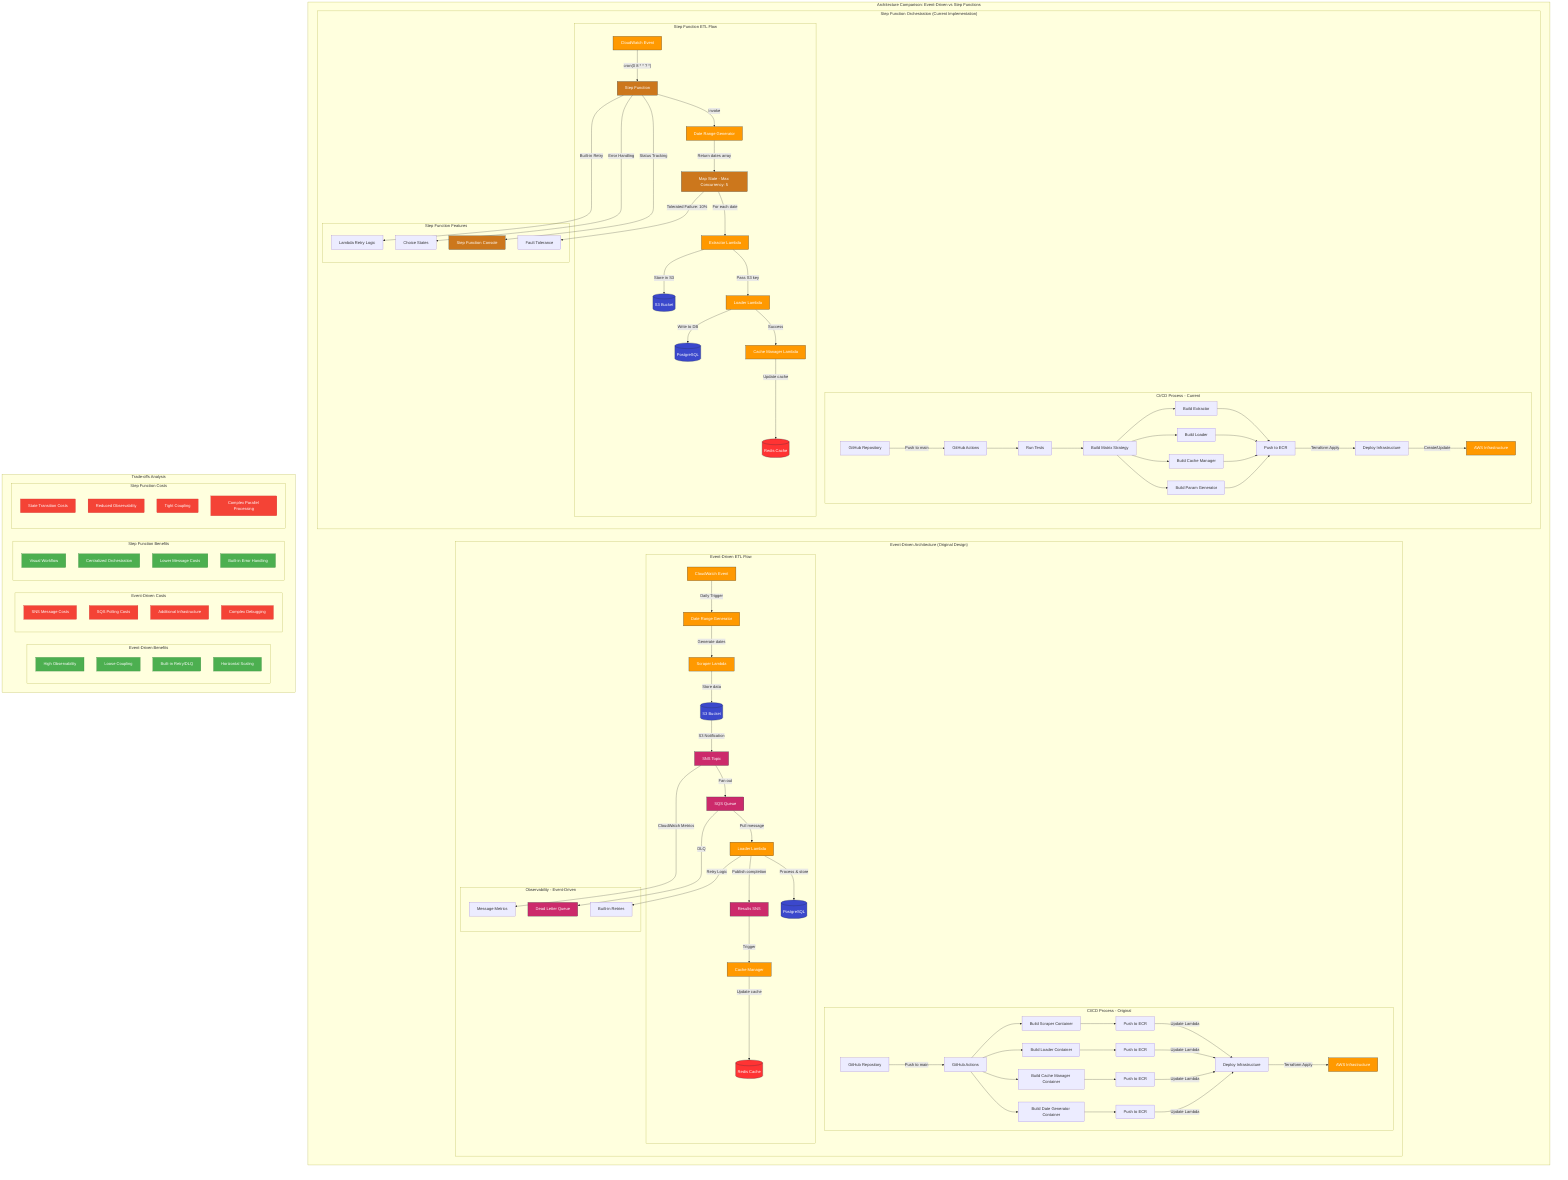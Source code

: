 flowchart TD
    subgraph "Architecture Comparison: Event-Driven vs Step Functions"

        subgraph left ["Event-Driven Architecture (Original Design)"]
            direction TB

            subgraph "CI/CD Process - Original"
                gh1[GitHub Repository] --> |Push to main| actions1[GitHub Actions]
                actions1 --> build_scraper1[Build Scraper Container]
                actions1 --> build_loader1[Build Loader Container]
                actions1 --> build_cache1[Build Cache Manager Container]
                actions1 --> build_date1[Build Date Generator Container]

                build_scraper1 --> push_ecr11[Push to ECR]
                build_loader1 --> push_ecr21[Push to ECR]
                build_cache1 --> push_ecr31[Push to ECR]
                build_date1 --> push_ecr41[Push to ECR]

                push_ecr11 --> |Update Lambda| deploy1[Deploy Infrastructure]
                push_ecr21 --> |Update Lambda| deploy1
                push_ecr31 --> |Update Lambda| deploy1
                push_ecr41 --> |Update Lambda| deploy1

                deploy1 --> |Terraform Apply| infra1[AWS Infrastructure]
            end

            subgraph "Event-Driven ETL Flow"
                cw1[CloudWatch Event] --> |Daily Trigger| date_gen1[Date Range Generator]
                date_gen1 --> |Generate dates| scraper1[Scraper Lambda]
                scraper1 --> |Store data| s31[(S3 Bucket)]
                s31 --> |S3 Notification| sns1[SNS Topic]
                sns1 --> |Fan out| sqs1[SQS Queue]
                sqs1 --> |Pull message| loader1[Loader Lambda]
                loader1 --> |Process & store| pg1[(PostgreSQL)]
                loader1 --> |Publish completion| result_sns1[Results SNS]
                result_sns1 --> |Trigger| cache1[Cache Manager]
                cache1 --> |Update cache| redis1[(Redis Cache)]
            end

            subgraph "Observability - Event-Driven"
                sqs1 --> |DLQ| dlq1[Dead Letter Queue]
                sns1 --> |CloudWatch Metrics| metrics1[Message Metrics]
                loader1 --> |Retry Logic| retry1[Built-in Retries]
            end
        end

        subgraph right ["Step Function Orchestration (Current Implementation)"]
            direction TB

            subgraph "CI/CD Process - Current"
                gh2[GitHub Repository] --> |Push to main| actions2[GitHub Actions]
                actions2 --> test2[Run Tests]
                test2 --> build_matrix[Build Matrix Strategy]
                build_matrix --> build_ext[Build Extractor]
                build_matrix --> build_load[Build Loader]
                build_matrix --> build_cache[Build Cache Manager]
                build_matrix --> build_param[Build Param Generator]

                build_ext --> ecr2[Push to ECR]
                build_load --> ecr2
                build_cache --> ecr2
                build_param --> ecr2

                ecr2 --> |Terraform Apply| deploy2[Deploy Infrastructure]
                deploy2 --> |Create/Update| infra2[AWS Infrastructure]
            end

            subgraph "Step Function ETL Flow"
                cw2[CloudWatch Event] --> |"cron(0 8 * * ? *)"| sf[Step Function]
                sf --> |Invoke| date_gen2[Date Range Generator]
                date_gen2 --> |Return dates array| map_state[Map State - Max Concurrency: 5]
                map_state --> |For each date| extractor2[Extractor Lambda]
                extractor2 --> |Store in S3| s32[(S3 Bucket)]
                extractor2 --> |Pass S3 key| loader2[Loader Lambda]
                loader2 --> |Write to DB| pg2[(PostgreSQL)]
                loader2 --> |Success| cache2[Cache Manager Lambda]
                cache2 --> |Update cache| redis2[(Redis Cache)]
            end

            subgraph "Step Function Features"
                sf --> |Built-in Retry| retry2[Lambda Retry Logic]
                sf --> |Error Handling| error_handling[Choice States]
                sf --> |Status Tracking| sf_console[Step Function Console]
                map_state --> |Tolerated Failure: 10%| fault_tolerance[Fault Tolerance]
            end
        end
    end

    subgraph "Trade-offs Analysis"
        direction LR

        subgraph "Event-Driven Benefits"
            eb1[High Observability]
            eb2[Loose Coupling]
            eb3[Built-in Retry/DLQ]
            eb4[Horizontal Scaling]
        end

        subgraph "Event-Driven Costs"
            ec1[SNS Message Costs]
            ec2[SQS Polling Costs]
            ec3[Additional Infrastructure]
            ec4[Complex Debugging]
        end

        subgraph "Step Function Benefits"
            sb1[Visual Workflow]
            sb2[Centralized Orchestration]
            sb3[Lower Message Costs]
            sb4[Built-in Error Handling]
        end

        subgraph "Step Function Costs"
            sc1[State Transition Costs]
            sc2[Reduced Observability]
            sc3[Tight Coupling]
            sc4[Complex Parallel Processing]
        end
    end

    classDef aws fill:#FF9900,stroke:#232F3E,color:white;
    classDef lambda fill:#FF9900,stroke:#232F3E,color:white;
    classDef storage fill:#3B48CC,stroke:#232F3E,color:white;
    classDef cache fill:#FF3333,stroke:#232F3E,color:white;
    classDef messaging fill:#CC2A6B,stroke:#232F3E,color:white;
    classDef stepfunctions fill:#CC771C,stroke:#232F3E,color:white;
    classDef benefits fill:#4CAF50,stroke:#2E7D32,color:white;
    classDef costs fill:#F44336,stroke:#C62828,color:white;

    class s31,s32,pg1,pg2 storage;
    class redis1,redis2 cache;
    class date_gen1,date_gen2,scraper1,extractor2,loader1,loader2,cache1,cache2 lambda;
    class sns1,sqs1,result_sns1,dlq1 messaging;
    class sf,map_state,sf_console stepfunctions;
    class infra1,infra2,cw1,cw2 aws;
    class eb1,eb2,eb3,eb4,sb1,sb2,sb3,sb4 benefits;
    class ec1,ec2,ec3,ec4,sc1,sc2,sc3,sc4 costs;